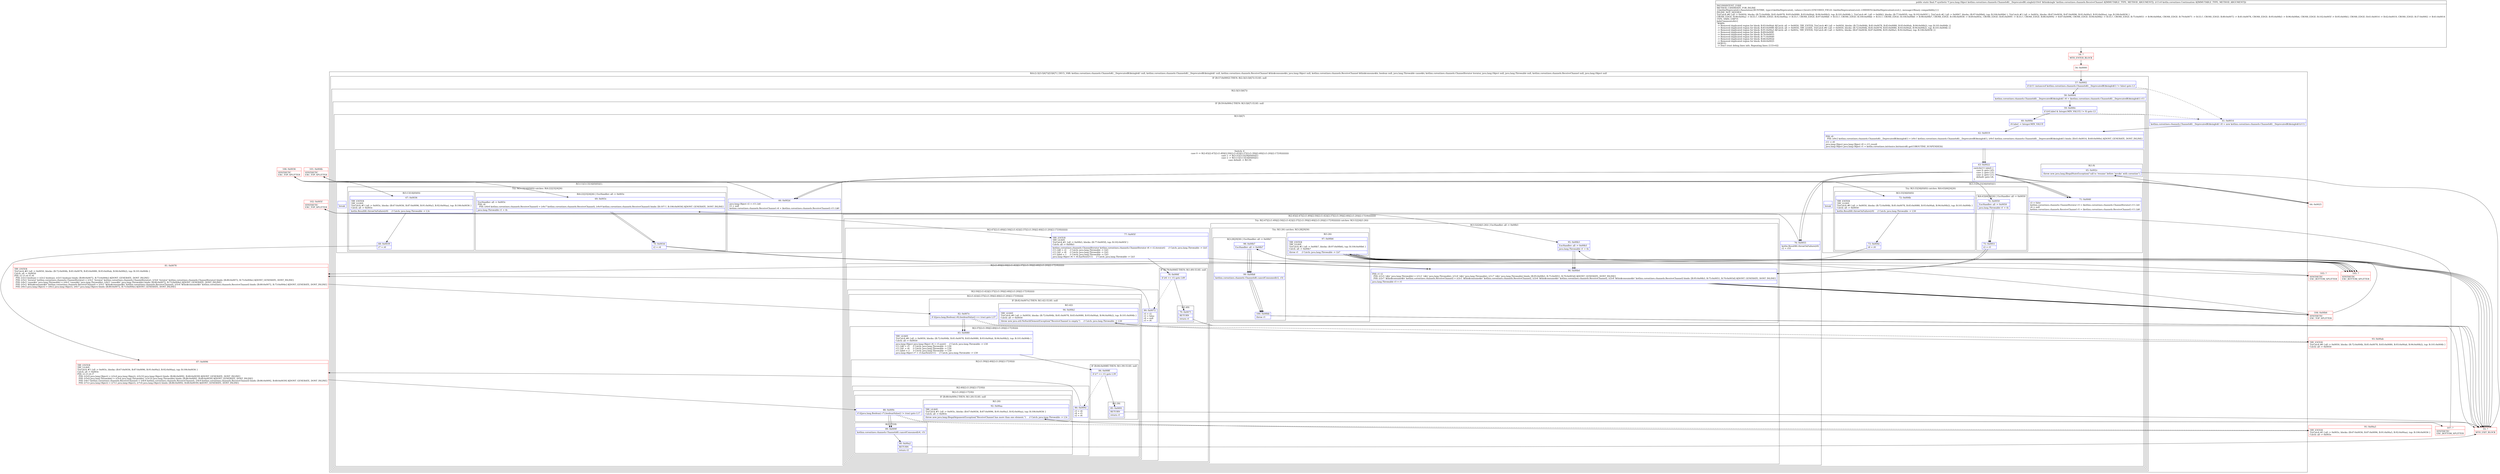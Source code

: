 digraph "CFG forkotlinx.coroutines.channels.ChannelsKt__DeprecatedKt.single(Lkotlinx\/coroutines\/channels\/ReceiveChannel;Lkotlin\/coroutines\/Continuation;)Ljava\/lang\/Object;" {
subgraph cluster_Region_845395028 {
label = "R(4:(2:3|(3:5|6|7))|53|6|7) | DECL_VAR: kotlinx.coroutines.channels.ChannelsKt__DeprecatedKt$single$1 null, kotlinx.coroutines.channels.ChannelsKt__DeprecatedKt$single$1 null, kotlinx.coroutines.channels.ReceiveChannel $this$consume$iv, java.lang.Object null, kotlinx.coroutines.channels.ReceiveChannel $this$consume$iv, boolean null, java.lang.Throwable cause$iv, kotlinx.coroutines.channels.ChannelIterator iterator, java.lang.Object null, java.lang.Throwable null, kotlinx.coroutines.channels.ReceiveChannel null, java.lang.Object null\l";
node [shape=record,color=blue];
subgraph cluster_IfRegion_68167442 {
label = "IF [B:57:0x0002] THEN: R(2:3|(3:5|6|7)) ELSE: null";
node [shape=record,color=blue];
Node_57 [shape=record,label="{57\:\ 0x0002|if ((r11 instanceof kotlinx.coroutines.channels.ChannelsKt__DeprecatedKt$single$1) != false) goto L3\l}"];
subgraph cluster_Region_1105049330 {
label = "R(2:3|(3:5|6|7))";
node [shape=record,color=blue];
Node_58 [shape=record,label="{58\:\ 0x0004|kotlinx.coroutines.channels.ChannelsKt__DeprecatedKt$single$1 r0 = (kotlinx.coroutines.channels.ChannelsKt__DeprecatedKt$single$1) r11\l}"];
subgraph cluster_IfRegion_2013120583 {
label = "IF [B:59:0x000c] THEN: R(3:5|6|7) ELSE: null";
node [shape=record,color=blue];
Node_59 [shape=record,label="{59\:\ 0x000c|if ((r0.label & Integer.MIN_VALUE) != 0) goto L5\l}"];
subgraph cluster_Region_411820275 {
label = "R(3:5|6|7)";
node [shape=record,color=blue];
Node_60 [shape=record,label="{60\:\ 0x000e|r0.label \-= Integer.MIN_VALUE\l}"];
Node_62 [shape=record,label="{62\:\ 0x0019|PHI: r0 \l  PHI: (r0v2 kotlinx.coroutines.channels.ChannelsKt__DeprecatedKt$single$1) = (r0v1 kotlinx.coroutines.channels.ChannelsKt__DeprecatedKt$single$1), (r0v5 kotlinx.coroutines.channels.ChannelsKt__DeprecatedKt$single$1) binds: [B:61:0x0014, B:60:0x000e] A[DONT_GENERATE, DONT_INLINE]\l|r11 = r0\ljava.lang.Object java.lang.Object r0 = r11.result\ljava.lang.Object java.lang.Object r1 = kotlin.coroutines.intrinsics.IntrinsicsKt.getCOROUTINE_SUSPENDED()\l}"];
subgraph cluster_SwitchRegion_1605189111 {
label = "Switch: 4
 case 0 -> R(2:45|(2:47|(2:(1:49)|(2:50|(2:(1:42)|(2:37|(2:(1:39)|(2:40|(2:(1:20)|(2:17|18))))))))))
 case 1 -> R(3:31|(3:33|34|(0)(0))|1)
 case 2 -> R(3:11|(3:13|14|(0)(0))|1)
 case default -> R(1:9)";
node [shape=record,color=blue];
Node_63 [shape=record,label="{63\:\ 0x0022|switch(r11.label) \{\l    case 0: goto L45;\l    case 1: goto L31;\l    case 2: goto L11;\l    default: goto L8;\l\}\l}"];
subgraph cluster_Region_863298822 {
label = "R(2:45|(2:47|(2:(1:49)|(2:50|(2:(1:42)|(2:37|(2:(1:39)|(2:40|(2:(1:20)|(2:17|18))))))))))";
node [shape=record,color=blue];
Node_76 [shape=record,label="{76\:\ 0x0055|kotlin.ResultKt.throwOnFailure(r0)\lr2 = r10\l}"];
subgraph cluster_TryCatchRegion_1314261115 {
label = "Try: R(2:47|(2:(1:49)|(2:50|(2:(1:42)|(2:37|(2:(1:39)|(2:40|(2:(1:20)|(2:17|18))))))))) catches: R(3:52|24|(1:26))";
node [shape=record,color=blue];
subgraph cluster_Region_1883497282 {
label = "R(2:47|(2:(1:49)|(2:50|(2:(1:42)|(2:37|(2:(1:39)|(2:40|(2:(1:20)|(2:17|18)))))))))";
node [shape=record,color=blue];
Node_77 [shape=record,label="{77\:\ 0x005f|TRY_ENTER\lTRY_LEAVE\lTryCatch #1 \{all \-\> 0x00b3, blocks: (B:77:0x005f), top: B:102:0x005f \}\lCatch: all \-\> 0x00b3\l|kotlinx.coroutines.channels.ChannelIterator kotlinx.coroutines.channels.ChannelIterator r6 = r2.iterator()     \/\/ Catch: java.lang.Throwable \-\> Lb3\lr11.L$0 = r2     \/\/ Catch: java.lang.Throwable \-\> Lb3\lr11.L$1 = r6     \/\/ Catch: java.lang.Throwable \-\> Lb3\lr11.label = 1     \/\/ Catch: java.lang.Throwable \-\> Lb3\ljava.lang.Object r6 = r6.hasNext(r11)     \/\/ Catch: java.lang.Throwable \-\> Lb3\l}"];
subgraph cluster_Region_1022710983 {
label = "R(2:(1:49)|(2:50|(2:(1:42)|(2:37|(2:(1:39)|(2:40|(2:(1:20)|(2:17|18))))))))";
node [shape=record,color=blue];
subgraph cluster_IfRegion_11760032 {
label = "IF [B:78:0x006f] THEN: R(1:49) ELSE: null";
node [shape=record,color=blue];
Node_78 [shape=record,label="{78\:\ 0x006f|if (r6 == r1) goto L49\l}"];
subgraph cluster_Region_343668837 {
label = "R(1:49)";
node [shape=record,color=blue];
Node_79 [shape=record,label="{79\:\ 0x0071|RETURN\l|return r1\l}"];
}
}
subgraph cluster_Region_1220026477 {
label = "R(2:50|(2:(1:42)|(2:37|(2:(1:39)|(2:40|(2:(1:20)|(2:17|18)))))))";
node [shape=record,color=blue];
Node_80 [shape=record,label="{80\:\ 0x0072|r5 = r2\lr2 = false\lr4 = null\lr3 = r6\l}"];
subgraph cluster_Region_962125052 {
label = "R(2:(1:42)|(2:37|(2:(1:39)|(2:40|(2:(1:20)|(2:17|18))))))";
node [shape=record,color=blue];
subgraph cluster_IfRegion_545166432 {
label = "IF [B:82:0x007e] THEN: R(1:42) ELSE: null";
node [shape=record,color=blue];
Node_82 [shape=record,label="{82\:\ 0x007e|if (((java.lang.Boolean) r6).booleanValue() == true) goto L37\l}"];
subgraph cluster_Region_1586841028 {
label = "R(1:42)";
node [shape=record,color=blue];
Node_94 [shape=record,label="{94\:\ 0x00b2|TRY_LEAVE\lTryCatch #0 \{all \-\> 0x0050, blocks: (B:72:0x004b, B:81:0x0078, B:83:0x0080, B:93:0x00ab, B:94:0x00b2), top: B:101:0x004b \}\lCatch: all \-\> 0x0050\l|throw new java.util.NoSuchElementException(\"ReceiveChannel is empty.\")     \/\/ Catch: java.lang.Throwable \-\> L50\l}"];
}
}
subgraph cluster_Region_1552261534 {
label = "R(2:37|(2:(1:39)|(2:40|(2:(1:20)|(2:17|18)))))";
node [shape=record,color=blue];
Node_83 [shape=record,label="{83\:\ 0x0080|TRY_LEAVE\lTryCatch #0 \{all \-\> 0x0050, blocks: (B:72:0x004b, B:81:0x0078, B:83:0x0080, B:93:0x00ab, B:94:0x00b2), top: B:101:0x004b \}\lCatch: all \-\> 0x0050\l|java.lang.Object java.lang.Object r6 = r3.next()     \/\/ Catch: java.lang.Throwable \-\> L50\lr11.L$0 = r5     \/\/ Catch: java.lang.Throwable \-\> L50\lr11.L$1 = r6     \/\/ Catch: java.lang.Throwable \-\> L50\lr11.label = 2     \/\/ Catch: java.lang.Throwable \-\> L50\ljava.lang.Object r7 = r3.hasNext(r11)     \/\/ Catch: java.lang.Throwable \-\> L50\l}"];
subgraph cluster_Region_1221620157 {
label = "R(2:(1:39)|(2:40|(2:(1:20)|(2:17|18))))";
node [shape=record,color=blue];
subgraph cluster_IfRegion_1942443654 {
label = "IF [B:84:0x008f] THEN: R(1:39) ELSE: null";
node [shape=record,color=blue];
Node_84 [shape=record,label="{84\:\ 0x008f|if (r7 == r1) goto L39\l}"];
subgraph cluster_Region_1372852653 {
label = "R(1:39)";
node [shape=record,color=blue];
Node_85 [shape=record,label="{85\:\ 0x0091|RETURN\l|return r1\l}"];
}
}
subgraph cluster_Region_957356462 {
label = "R(2:40|(2:(1:20)|(2:17|18)))";
node [shape=record,color=blue];
Node_86 [shape=record,label="{86\:\ 0x0092|r3 = r4\lr4 = r5\lr2 = r6\l}"];
subgraph cluster_Region_932248423 {
label = "R(2:(1:20)|(2:17|18))";
node [shape=record,color=blue];
subgraph cluster_IfRegion_1662624865 {
label = "IF [B:88:0x009c] THEN: R(1:20) ELSE: null";
node [shape=record,color=blue];
Node_88 [shape=record,label="{88\:\ 0x009c|if (((java.lang.Boolean) r7).booleanValue() != true) goto L17\l}"];
subgraph cluster_Region_391538339 {
label = "R(1:20)";
node [shape=record,color=blue];
Node_92 [shape=record,label="{92\:\ 0x00aa|TRY_LEAVE\lTryCatch #3 \{all \-\> 0x003c, blocks: (B:67:0x0036, B:87:0x0096, B:91:0x00a3, B:92:0x00aa), top: B:106:0x0036 \}\lCatch: all \-\> 0x003c\l|throw new java.lang.IllegalArgumentException(\"ReceiveChannel has more than one element.\")     \/\/ Catch: java.lang.Throwable \-\> L3c\l}"];
}
}
subgraph cluster_Region_1556127853 {
label = "R(2:17|18)";
node [shape=record,color=blue];
Node_89 [shape=record,label="{89\:\ 0x009f|kotlinx.coroutines.channels.ChannelsKt.cancelConsumed(r4, r3)\l}"];
Node_90 [shape=record,label="{90\:\ 0x00a2|RETURN\l|return r2\l}"];
}
}
}
}
}
}
}
}
}
subgraph cluster_Region_2038671790 {
label = "R(3:52|24|(1:26)) | ExcHandler: all \-\> 0x00b3\l";
node [shape=record,color=blue];
Node_95 [shape=record,label="{95\:\ 0x00b3|ExcHandler: all \-\> 0x00b3\l|java.lang.Throwable r1 = th\l}"];
Node_96 [shape=record,label="{96\:\ 0x00b4|PHI: r1 r2 \l  PHI: (r1v5 'e$iv' java.lang.Throwable) = (r1v1 'e$iv' java.lang.Throwable), (r1v4 'e$iv' java.lang.Throwable), (r1v7 'e$iv' java.lang.Throwable) binds: [B:95:0x00b3, B:75:0x0051, B:70:0x003d] A[DONT_GENERATE, DONT_INLINE]\l  PHI: (r2v7 '$this$consume$iv' kotlinx.coroutines.channels.ReceiveChannel) = (r2v1 '$this$consume$iv' kotlinx.coroutines.channels.ReceiveChannel), (r2v6 '$this$consume$iv' kotlinx.coroutines.channels.ReceiveChannel), (r2v8 '$this$consume$iv' kotlinx.coroutines.channels.ReceiveChannel) binds: [B:95:0x00b3, B:75:0x0051, B:70:0x003d] A[DONT_GENERATE, DONT_INLINE]\l|java.lang.Throwable r3 = r1\l}"];
subgraph cluster_TryCatchRegion_1824207697 {
label = "Try: R(1:26) catches: R(3:28|29|30)";
node [shape=record,color=blue];
subgraph cluster_Region_1118812171 {
label = "R(1:26)";
node [shape=record,color=blue];
Node_97 [shape=record,label="{97\:\ 0x00b6|TRY_ENTER\lTRY_LEAVE\lTryCatch #2 \{all \-\> 0x00b7, blocks: (B:97:0x00b6), top: B:104:0x00b6 \}\lCatch: all \-\> 0x00b7\l|throw r1     \/\/ Catch: java.lang.Throwable \-\> Lb7\l}"];
}
subgraph cluster_Region_1773978862 {
label = "R(3:28|29|30) | ExcHandler: all \-\> 0x00b7\l";
node [shape=record,color=blue];
Node_98 [shape=record,label="{98\:\ 0x00b7|ExcHandler: all \-\> 0x00b7\l}"];
Node_99 [shape=record,label="{99\:\ 0x00b8|kotlinx.coroutines.channels.ChannelsKt.cancelConsumed(r2, r3)\l}"];
Node_100 [shape=record,label="{100\:\ 0x00bb|throw r1\l}"];
}
}
}
}
}
subgraph cluster_Region_458116741 {
label = "R(3:31|(3:33|34|(0)(0))|1)";
node [shape=record,color=blue];
Node_71 [shape=record,label="{71\:\ 0x0040|r2 = false\lkotlinx.coroutines.channels.ChannelIterator r3 = (kotlinx.coroutines.channels.ChannelIterator) r11.L$1\lr4 = null\lkotlinx.coroutines.channels.ReceiveChannel r5 = (kotlinx.coroutines.channels.ReceiveChannel) r11.L$0\l}"];
subgraph cluster_TryCatchRegion_1718140291 {
label = "Try: R(3:33|34|(0)(0)) catches: R(4:43|44|24|26)";
node [shape=record,color=blue];
subgraph cluster_Region_1520942987 {
label = "R(3:33|34|(0)(0))";
node [shape=record,color=blue];
Node_72 [shape=record,label="{72\:\ 0x004b|TRY_ENTER\lTRY_LEAVE\lTryCatch #0 \{all \-\> 0x0050, blocks: (B:72:0x004b, B:81:0x0078, B:83:0x0080, B:93:0x00ab, B:94:0x00b2), top: B:101:0x004b \}\lCatch: all \-\> 0x0050\l|kotlin.ResultKt.throwOnFailure(r0)     \/\/ Catch: java.lang.Throwable \-\> L50\l}"];
Node_73 [shape=record,label="{73\:\ 0x004e|r6 = r0\l}"];
subgraph cluster_IfRegion_1064483563 {
label = "IF [B:82:0x007e] THEN: R(0) ELSE: R(0)";
node [shape=record,color=blue];
Node_82 [shape=record,label="{82\:\ 0x007e|if (((java.lang.Boolean) r6).booleanValue() == true) goto L37\l}"];
subgraph cluster_Region_174471151 {
label = "R(0)";
node [shape=record,color=blue];
}
subgraph cluster_Region_901163336 {
label = "R(0)";
node [shape=record,color=blue];
}
}
}
subgraph cluster_Region_1248941126 {
label = "R(4:43|44|24|26) | ExcHandler: all \-\> 0x0050\l";
node [shape=record,color=blue];
Node_74 [shape=record,label="{74\:\ 0x0050|ExcHandler: all \-\> 0x0050\l|java.lang.Throwable r1 = th\l}"];
Node_75 [shape=record,label="{75\:\ 0x0051|r2 = r5\l}"];
Node_96 [shape=record,label="{96\:\ 0x00b4|PHI: r1 r2 \l  PHI: (r1v5 'e$iv' java.lang.Throwable) = (r1v1 'e$iv' java.lang.Throwable), (r1v4 'e$iv' java.lang.Throwable), (r1v7 'e$iv' java.lang.Throwable) binds: [B:95:0x00b3, B:75:0x0051, B:70:0x003d] A[DONT_GENERATE, DONT_INLINE]\l  PHI: (r2v7 '$this$consume$iv' kotlinx.coroutines.channels.ReceiveChannel) = (r2v1 '$this$consume$iv' kotlinx.coroutines.channels.ReceiveChannel), (r2v6 '$this$consume$iv' kotlinx.coroutines.channels.ReceiveChannel), (r2v8 '$this$consume$iv' kotlinx.coroutines.channels.ReceiveChannel) binds: [B:95:0x00b3, B:75:0x0051, B:70:0x003d] A[DONT_GENERATE, DONT_INLINE]\l|java.lang.Throwable r3 = r1\l}"];
Node_97 [shape=record,label="{97\:\ 0x00b6|TRY_ENTER\lTRY_LEAVE\lTryCatch #2 \{all \-\> 0x00b7, blocks: (B:97:0x00b6), top: B:104:0x00b6 \}\lCatch: all \-\> 0x00b7\l|throw r1     \/\/ Catch: java.lang.Throwable \-\> Lb7\l}"];
}
}
Node_InsnContainer_370249432 [shape=record,label="{|break\l}"];
}
subgraph cluster_Region_758815390 {
label = "R(3:11|(3:13|14|(0)(0))|1)";
node [shape=record,color=blue];
Node_66 [shape=record,label="{66\:\ 0x002d|java.lang.Object r2 = r11.L$1\lr3 = null\lkotlinx.coroutines.channels.ReceiveChannel r4 = (kotlinx.coroutines.channels.ReceiveChannel) r11.L$0\l}"];
subgraph cluster_TryCatchRegion_1017039635 {
label = "Try: R(3:13|14|(0)(0)) catches: R(4:22|23|24|26)";
node [shape=record,color=blue];
subgraph cluster_Region_590356523 {
label = "R(3:13|14|(0)(0))";
node [shape=record,color=blue];
Node_67 [shape=record,label="{67\:\ 0x0036|TRY_ENTER\lTRY_LEAVE\lTryCatch #3 \{all \-\> 0x003c, blocks: (B:67:0x0036, B:87:0x0096, B:91:0x00a3, B:92:0x00aa), top: B:106:0x0036 \}\lCatch: all \-\> 0x003c\l|kotlin.ResultKt.throwOnFailure(r0)     \/\/ Catch: java.lang.Throwable \-\> L3c\l}"];
Node_68 [shape=record,label="{68\:\ 0x0039|r7 = r0\l}"];
subgraph cluster_IfRegion_133978656 {
label = "IF [B:88:0x009c] THEN: R(0) ELSE: R(0)";
node [shape=record,color=blue];
Node_88 [shape=record,label="{88\:\ 0x009c|if (((java.lang.Boolean) r7).booleanValue() != true) goto L17\l}"];
subgraph cluster_Region_125853566 {
label = "R(0)";
node [shape=record,color=blue];
}
subgraph cluster_Region_494761496 {
label = "R(0)";
node [shape=record,color=blue];
}
}
}
subgraph cluster_Region_25306557 {
label = "R(4:22|23|24|26) | ExcHandler: all \-\> 0x003c\l";
node [shape=record,color=blue];
Node_69 [shape=record,label="{69\:\ 0x003c|ExcHandler: all \-\> 0x003c\lPHI: r4 \l  PHI: (r4v6 kotlinx.coroutines.channels.ReceiveChannel) = (r4v7 kotlinx.coroutines.channels.ReceiveChannel), (r4v9 kotlinx.coroutines.channels.ReceiveChannel) binds: [B:107:?, B:106:0x0036] A[DONT_GENERATE, DONT_INLINE]\l|java.lang.Throwable r1 = th\l}"];
Node_70 [shape=record,label="{70\:\ 0x003d|r2 = r4\l}"];
Node_96 [shape=record,label="{96\:\ 0x00b4|PHI: r1 r2 \l  PHI: (r1v5 'e$iv' java.lang.Throwable) = (r1v1 'e$iv' java.lang.Throwable), (r1v4 'e$iv' java.lang.Throwable), (r1v7 'e$iv' java.lang.Throwable) binds: [B:95:0x00b3, B:75:0x0051, B:70:0x003d] A[DONT_GENERATE, DONT_INLINE]\l  PHI: (r2v7 '$this$consume$iv' kotlinx.coroutines.channels.ReceiveChannel) = (r2v1 '$this$consume$iv' kotlinx.coroutines.channels.ReceiveChannel), (r2v6 '$this$consume$iv' kotlinx.coroutines.channels.ReceiveChannel), (r2v8 '$this$consume$iv' kotlinx.coroutines.channels.ReceiveChannel) binds: [B:95:0x00b3, B:75:0x0051, B:70:0x003d] A[DONT_GENERATE, DONT_INLINE]\l|java.lang.Throwable r3 = r1\l}"];
Node_97 [shape=record,label="{97\:\ 0x00b6|TRY_ENTER\lTRY_LEAVE\lTryCatch #2 \{all \-\> 0x00b7, blocks: (B:97:0x00b6), top: B:104:0x00b6 \}\lCatch: all \-\> 0x00b7\l|throw r1     \/\/ Catch: java.lang.Throwable \-\> Lb7\l}"];
}
}
Node_InsnContainer_1467085047 [shape=record,label="{|break\l}"];
}
subgraph cluster_Region_842632547 {
label = "R(1:9)";
node [shape=record,color=blue];
Node_65 [shape=record,label="{65\:\ 0x002c|throw new java.lang.IllegalStateException(\"call to 'resume' before 'invoke' with coroutine\")\l}"];
}
}
}
}
}
}
Node_61 [shape=record,label="{61\:\ 0x0014|kotlinx.coroutines.channels.ChannelsKt__DeprecatedKt$single$1 r0 = new kotlinx.coroutines.channels.ChannelsKt__DeprecatedKt$single$1(r11)\l}"];
Node_62 [shape=record,label="{62\:\ 0x0019|PHI: r0 \l  PHI: (r0v2 kotlinx.coroutines.channels.ChannelsKt__DeprecatedKt$single$1) = (r0v1 kotlinx.coroutines.channels.ChannelsKt__DeprecatedKt$single$1), (r0v5 kotlinx.coroutines.channels.ChannelsKt__DeprecatedKt$single$1) binds: [B:61:0x0014, B:60:0x000e] A[DONT_GENERATE, DONT_INLINE]\l|r11 = r0\ljava.lang.Object java.lang.Object r0 = r11.result\ljava.lang.Object java.lang.Object r1 = kotlin.coroutines.intrinsics.IntrinsicsKt.getCOROUTINE_SUSPENDED()\l}"];
subgraph cluster_SwitchRegion_1108092296 {
label = "Switch: 0";
node [shape=record,color=blue];
Node_63 [shape=record,label="{63\:\ 0x0022|switch(r11.label) \{\l    case 0: goto L45;\l    case 1: goto L31;\l    case 2: goto L11;\l    default: goto L8;\l\}\l}"];
}
}
subgraph cluster_Region_25306557 {
label = "R(4:22|23|24|26) | ExcHandler: all \-\> 0x003c\l";
node [shape=record,color=blue];
Node_69 [shape=record,label="{69\:\ 0x003c|ExcHandler: all \-\> 0x003c\lPHI: r4 \l  PHI: (r4v6 kotlinx.coroutines.channels.ReceiveChannel) = (r4v7 kotlinx.coroutines.channels.ReceiveChannel), (r4v9 kotlinx.coroutines.channels.ReceiveChannel) binds: [B:107:?, B:106:0x0036] A[DONT_GENERATE, DONT_INLINE]\l|java.lang.Throwable r1 = th\l}"];
Node_70 [shape=record,label="{70\:\ 0x003d|r2 = r4\l}"];
Node_96 [shape=record,label="{96\:\ 0x00b4|PHI: r1 r2 \l  PHI: (r1v5 'e$iv' java.lang.Throwable) = (r1v1 'e$iv' java.lang.Throwable), (r1v4 'e$iv' java.lang.Throwable), (r1v7 'e$iv' java.lang.Throwable) binds: [B:95:0x00b3, B:75:0x0051, B:70:0x003d] A[DONT_GENERATE, DONT_INLINE]\l  PHI: (r2v7 '$this$consume$iv' kotlinx.coroutines.channels.ReceiveChannel) = (r2v1 '$this$consume$iv' kotlinx.coroutines.channels.ReceiveChannel), (r2v6 '$this$consume$iv' kotlinx.coroutines.channels.ReceiveChannel), (r2v8 '$this$consume$iv' kotlinx.coroutines.channels.ReceiveChannel) binds: [B:95:0x00b3, B:75:0x0051, B:70:0x003d] A[DONT_GENERATE, DONT_INLINE]\l|java.lang.Throwable r3 = r1\l}"];
Node_97 [shape=record,label="{97\:\ 0x00b6|TRY_ENTER\lTRY_LEAVE\lTryCatch #2 \{all \-\> 0x00b7, blocks: (B:97:0x00b6), top: B:104:0x00b6 \}\lCatch: all \-\> 0x00b7\l|throw r1     \/\/ Catch: java.lang.Throwable \-\> Lb7\l}"];
}
subgraph cluster_Region_1248941126 {
label = "R(4:43|44|24|26) | ExcHandler: all \-\> 0x0050\l";
node [shape=record,color=blue];
Node_74 [shape=record,label="{74\:\ 0x0050|ExcHandler: all \-\> 0x0050\l|java.lang.Throwable r1 = th\l}"];
Node_75 [shape=record,label="{75\:\ 0x0051|r2 = r5\l}"];
Node_96 [shape=record,label="{96\:\ 0x00b4|PHI: r1 r2 \l  PHI: (r1v5 'e$iv' java.lang.Throwable) = (r1v1 'e$iv' java.lang.Throwable), (r1v4 'e$iv' java.lang.Throwable), (r1v7 'e$iv' java.lang.Throwable) binds: [B:95:0x00b3, B:75:0x0051, B:70:0x003d] A[DONT_GENERATE, DONT_INLINE]\l  PHI: (r2v7 '$this$consume$iv' kotlinx.coroutines.channels.ReceiveChannel) = (r2v1 '$this$consume$iv' kotlinx.coroutines.channels.ReceiveChannel), (r2v6 '$this$consume$iv' kotlinx.coroutines.channels.ReceiveChannel), (r2v8 '$this$consume$iv' kotlinx.coroutines.channels.ReceiveChannel) binds: [B:95:0x00b3, B:75:0x0051, B:70:0x003d] A[DONT_GENERATE, DONT_INLINE]\l|java.lang.Throwable r3 = r1\l}"];
Node_97 [shape=record,label="{97\:\ 0x00b6|TRY_ENTER\lTRY_LEAVE\lTryCatch #2 \{all \-\> 0x00b7, blocks: (B:97:0x00b6), top: B:104:0x00b6 \}\lCatch: all \-\> 0x00b7\l|throw r1     \/\/ Catch: java.lang.Throwable \-\> Lb7\l}"];
}
subgraph cluster_Region_2038671790 {
label = "R(3:52|24|(1:26)) | ExcHandler: all \-\> 0x00b3\l";
node [shape=record,color=blue];
Node_95 [shape=record,label="{95\:\ 0x00b3|ExcHandler: all \-\> 0x00b3\l|java.lang.Throwable r1 = th\l}"];
Node_96 [shape=record,label="{96\:\ 0x00b4|PHI: r1 r2 \l  PHI: (r1v5 'e$iv' java.lang.Throwable) = (r1v1 'e$iv' java.lang.Throwable), (r1v4 'e$iv' java.lang.Throwable), (r1v7 'e$iv' java.lang.Throwable) binds: [B:95:0x00b3, B:75:0x0051, B:70:0x003d] A[DONT_GENERATE, DONT_INLINE]\l  PHI: (r2v7 '$this$consume$iv' kotlinx.coroutines.channels.ReceiveChannel) = (r2v1 '$this$consume$iv' kotlinx.coroutines.channels.ReceiveChannel), (r2v6 '$this$consume$iv' kotlinx.coroutines.channels.ReceiveChannel), (r2v8 '$this$consume$iv' kotlinx.coroutines.channels.ReceiveChannel) binds: [B:95:0x00b3, B:75:0x0051, B:70:0x003d] A[DONT_GENERATE, DONT_INLINE]\l|java.lang.Throwable r3 = r1\l}"];
subgraph cluster_TryCatchRegion_1824207697 {
label = "Try: R(1:26) catches: R(3:28|29|30)";
node [shape=record,color=blue];
subgraph cluster_Region_1118812171 {
label = "R(1:26)";
node [shape=record,color=blue];
Node_97 [shape=record,label="{97\:\ 0x00b6|TRY_ENTER\lTRY_LEAVE\lTryCatch #2 \{all \-\> 0x00b7, blocks: (B:97:0x00b6), top: B:104:0x00b6 \}\lCatch: all \-\> 0x00b7\l|throw r1     \/\/ Catch: java.lang.Throwable \-\> Lb7\l}"];
}
subgraph cluster_Region_1773978862 {
label = "R(3:28|29|30) | ExcHandler: all \-\> 0x00b7\l";
node [shape=record,color=blue];
Node_98 [shape=record,label="{98\:\ 0x00b7|ExcHandler: all \-\> 0x00b7\l}"];
Node_99 [shape=record,label="{99\:\ 0x00b8|kotlinx.coroutines.channels.ChannelsKt.cancelConsumed(r2, r3)\l}"];
Node_100 [shape=record,label="{100\:\ 0x00bb|throw r1\l}"];
}
}
}
subgraph cluster_Region_1773978862 {
label = "R(3:28|29|30) | ExcHandler: all \-\> 0x00b7\l";
node [shape=record,color=blue];
Node_98 [shape=record,label="{98\:\ 0x00b7|ExcHandler: all \-\> 0x00b7\l}"];
Node_99 [shape=record,label="{99\:\ 0x00b8|kotlinx.coroutines.channels.ChannelsKt.cancelConsumed(r2, r3)\l}"];
Node_100 [shape=record,label="{100\:\ 0x00bb|throw r1\l}"];
}
Node_54 [shape=record,color=red,label="{54\:\ ?|MTH_ENTER_BLOCK\l}"];
Node_56 [shape=record,color=red,label="{56\:\ 0x0000}"];
Node_64 [shape=record,color=red,label="{64\:\ 0x0025}"];
Node_55 [shape=record,color=red,label="{55\:\ ?|MTH_EXIT_BLOCK\l}"];
Node_106 [shape=record,color=red,label="{106\:\ 0x0036|SYNTHETIC\lEXC_TOP_SPLITTER\l}"];
Node_87 [shape=record,color=red,label="{87\:\ 0x0096|TRY_ENTER\lTRY_LEAVE\lTryCatch #3 \{all \-\> 0x003c, blocks: (B:67:0x0036, B:87:0x0096, B:91:0x00a3, B:92:0x00aa), top: B:106:0x0036 \}\lCatch: all \-\> 0x003c\lPHI: r2 r3 r4 r7 \l  PHI: (r2v9 java.lang.Object) = (r2v4 java.lang.Object), (r2v10 java.lang.Object) binds: [B:86:0x0092, B:68:0x0039] A[DONT_GENERATE, DONT_INLINE]\l  PHI: (r3v9 java.lang.Throwable) = (r3v4 java.lang.Throwable), (r3v10 java.lang.Throwable) binds: [B:86:0x0092, B:68:0x0039] A[DONT_GENERATE, DONT_INLINE]\l  PHI: (r4v7 kotlinx.coroutines.channels.ReceiveChannel) = (r4v4 kotlinx.coroutines.channels.ReceiveChannel), (r4v9 kotlinx.coroutines.channels.ReceiveChannel) binds: [B:86:0x0092, B:68:0x0039] A[DONT_GENERATE, DONT_INLINE]\l  PHI: (r7v2 java.lang.Object) = (r7v1 java.lang.Object), (r7v4 java.lang.Object) binds: [B:86:0x0092, B:68:0x0039] A[DONT_GENERATE, DONT_INLINE]\l}"];
Node_91 [shape=record,color=red,label="{91\:\ 0x00a3|TRY_ENTER\lTryCatch #3 \{all \-\> 0x003c, blocks: (B:67:0x0036, B:87:0x0096, B:91:0x00a3, B:92:0x00aa), top: B:106:0x0036 \}\lCatch: all \-\> 0x003c\l}"];
Node_107 [shape=record,color=red,label="{107\:\ ?|SYNTHETIC\lEXC_BOTTOM_SPLITTER\l}"];
Node_104 [shape=record,color=red,label="{104\:\ 0x00b6|SYNTHETIC\lEXC_TOP_SPLITTER\l}"];
Node_105 [shape=record,color=red,label="{105\:\ ?|SYNTHETIC\lEXC_BOTTOM_SPLITTER\l}"];
Node_101 [shape=record,color=red,label="{101\:\ 0x004b|SYNTHETIC\lEXC_TOP_SPLITTER\l}"];
Node_81 [shape=record,color=red,label="{81\:\ 0x0078|TRY_ENTER\lTryCatch #0 \{all \-\> 0x0050, blocks: (B:72:0x004b, B:81:0x0078, B:83:0x0080, B:93:0x00ab, B:94:0x00b2), top: B:101:0x004b \}\lCatch: all \-\> 0x0050\lPHI: r2 r3 r4 r5 r6 \l  PHI: (r2v3 boolean) = (r2v2 boolean), (r2v5 boolean) binds: [B:80:0x0072, B:73:0x004e] A[DONT_GENERATE, DONT_INLINE]\l  PHI: (r3v2 'iterator' kotlinx.coroutines.channels.ChannelIterator) = (r3v1 'iterator' kotlinx.coroutines.channels.ChannelIterator), (r3v6 'iterator' kotlinx.coroutines.channels.ChannelIterator) binds: [B:80:0x0072, B:73:0x004e] A[DONT_GENERATE, DONT_INLINE]\l  PHI: (r4v3 'cause$iv' java.lang.Throwable) = (r4v2 'cause$iv' java.lang.Throwable), (r4v5 'cause$iv' java.lang.Throwable) binds: [B:80:0x0072, B:73:0x004e] A[DONT_GENERATE, DONT_INLINE]\l  PHI: (r5v2 '$this$consume$iv' kotlinx.coroutines.channels.ReceiveChannel) = (r5v1 '$this$consume$iv' kotlinx.coroutines.channels.ReceiveChannel), (r5v4 '$this$consume$iv' kotlinx.coroutines.channels.ReceiveChannel) binds: [B:80:0x0072, B:73:0x004e] A[DONT_GENERATE, DONT_INLINE]\l  PHI: (r6v3 java.lang.Object) = (r6v2 java.lang.Object), (r6v7 java.lang.Object) binds: [B:80:0x0072, B:73:0x004e] A[DONT_GENERATE, DONT_INLINE]\l}"];
Node_93 [shape=record,color=red,label="{93\:\ 0x00ab|TRY_ENTER\lTryCatch #0 \{all \-\> 0x0050, blocks: (B:72:0x004b, B:81:0x0078, B:83:0x0080, B:93:0x00ab, B:94:0x00b2), top: B:101:0x004b \}\lCatch: all \-\> 0x0050\l}"];
Node_102 [shape=record,color=red,label="{102\:\ 0x005f|SYNTHETIC\lEXC_TOP_SPLITTER\l}"];
Node_103 [shape=record,color=red,label="{103\:\ ?|SYNTHETIC\lEXC_BOTTOM_SPLITTER\l}"];
MethodNode[shape=record,label="{public static final \/* synthetic *\/ java.lang.Object kotlinx.coroutines.channels.ChannelsKt__DeprecatedKt.single((r10v0 '$this$single' kotlinx.coroutines.channels.ReceiveChannel A[IMMUTABLE_TYPE, METHOD_ARGUMENT]), (r11v0 kotlin.coroutines.Continuation A[IMMUTABLE_TYPE, METHOD_ARGUMENT]))  | INCONSISTENT_CODE\lMETHOD_CANDIDATE_FOR_INLINE\l\{Lkotlin\/Deprecated;=Annotation\{RUNTIME, type=Lkotlin\/Deprecated;, values=\{level=\{ENCODED_FIELD: Lkotlin\/DeprecationLevel;\-\>HIDDEN:Lkotlin\/DeprecationLevel;\}, message=Binary compatibility\}\}\}\lINLINE_NOT_NEEDED\lTryCatch #0 \{all \-\> 0x0050, blocks: (B:72:0x004b, B:81:0x0078, B:83:0x0080, B:93:0x00ab, B:94:0x00b2), top: B:101:0x004b \}, TryCatch #1 \{all \-\> 0x00b3, blocks: (B:77:0x005f), top: B:102:0x005f \}, TryCatch #2 \{all \-\> 0x00b7, blocks: (B:97:0x00b6), top: B:104:0x00b6 \}, TryCatch #3 \{all \-\> 0x003c, blocks: (B:67:0x0036, B:87:0x0096, B:91:0x00a3, B:92:0x00aa), top: B:106:0x0036 \}\lCROSS_EDGE: B:90:0x00a2 \-\> B:55:?, CROSS_EDGE: B:92:0x00aa \-\> B:55:?, CROSS_EDGE: B:97:0x00b6 \-\> B:55:?, CROSS_EDGE: B:100:0x00bb \-\> B:55:?, CROSS_EDGE: B:104:0x00b6 \-\> B:98:0x00b7, CROSS_EDGE: B:106:0x0036 \-\> B:69:0x003c, CROSS_EDGE: B:85:0x0091 \-\> B:55:?, CROSS_EDGE: B:86:0x0092 \-\> B:87:0x0096, CROSS_EDGE: B:94:0x00b2 \-\> B:55:?, CROSS_EDGE: B:75:0x0051 \-\> B:96:0x00b4, CROSS_EDGE: B:79:0x0071 \-\> B:55:?, CROSS_EDGE: B:80:0x0072 \-\> B:81:0x0078, CROSS_EDGE: B:95:0x00b3 \-\> B:96:0x00b4, CROSS_EDGE: B:102:0x005f \-\> B:95:0x00b3, CROSS_EDGE: B:61:0x0014 \-\> B:62:0x0019, CROSS_EDGE: B:57:0x0002 \-\> B:61:0x0014\lTYPE_VARS: EMPTY\lJadxCommentsAttr\{\l WARN: \l \-\> Removed duplicated region for block: B:93:0x00ab A[Catch: all \-\> 0x0050, TRY_ENTER, TryCatch #0 \{all \-\> 0x0050, blocks: (B:72:0x004b, B:81:0x0078, B:83:0x0080, B:93:0x00ab, B:94:0x00b2), top: B:101:0x004b \}]\l \-\> Removed duplicated region for block: B:83:0x0080 A[Catch: all \-\> 0x0050, TRY_LEAVE, TryCatch #0 \{all \-\> 0x0050, blocks: (B:72:0x004b, B:81:0x0078, B:83:0x0080, B:93:0x00ab, B:94:0x00b2), top: B:101:0x004b \}]\l \-\> Removed duplicated region for block: B:91:0x00a3 A[Catch: all \-\> 0x003c, TRY_ENTER, TryCatch #3 \{all \-\> 0x003c, blocks: (B:67:0x0036, B:87:0x0096, B:91:0x00a3, B:92:0x00aa), top: B:106:0x0036 \}]\l \-\> Removed duplicated region for block: B:89:0x009f \l \-\> Removed duplicated region for block: B:76:0x0055 \l \-\> Removed duplicated region for block: B:71:0x0040 \l \-\> Removed duplicated region for block: B:66:0x002d \l \-\> Removed duplicated region for block: B:64:0x0025 \l DEBUG: \l \-\> Don't trust debug lines info. Repeating lines: [133=6]\}\l}"];
MethodNode -> Node_54;Node_57 -> Node_58;
Node_57 -> Node_61[style=dashed];
Node_58 -> Node_59;
Node_59 -> Node_60;
Node_59 -> Node_61[style=dashed];
Node_60 -> Node_62;
Node_62 -> Node_63;
Node_63 -> Node_64;
Node_63 -> Node_66;
Node_63 -> Node_71;
Node_63 -> Node_76;
Node_76 -> Node_102;
Node_77 -> Node_78;
Node_77 -> Node_103;
Node_78 -> Node_79;
Node_78 -> Node_80[style=dashed];
Node_79 -> Node_55;
Node_80 -> Node_81;
Node_82 -> Node_83;
Node_82 -> Node_93[style=dashed];
Node_94 -> Node_55;
Node_83 -> Node_84;
Node_84 -> Node_85;
Node_84 -> Node_86[style=dashed];
Node_85 -> Node_55;
Node_86 -> Node_87;
Node_88 -> Node_89;
Node_88 -> Node_91[style=dashed];
Node_92 -> Node_55;
Node_92 -> Node_107;
Node_89 -> Node_90;
Node_90 -> Node_55;
Node_95 -> Node_96;
Node_96 -> Node_104;
Node_97 -> Node_55;
Node_97 -> Node_105;
Node_98 -> Node_99;
Node_99 -> Node_100;
Node_100 -> Node_55;
Node_71 -> Node_101;
Node_72 -> Node_73;
Node_73 -> Node_81;
Node_82 -> Node_83;
Node_82 -> Node_93[style=dashed];
Node_74 -> Node_75;
Node_75 -> Node_96;
Node_96 -> Node_104;
Node_97 -> Node_55;
Node_97 -> Node_105;
Node_66 -> Node_106;
Node_67 -> Node_68;
Node_68 -> Node_87;
Node_88 -> Node_89;
Node_88 -> Node_91[style=dashed];
Node_69 -> Node_70;
Node_70 -> Node_96;
Node_96 -> Node_104;
Node_97 -> Node_55;
Node_97 -> Node_105;
Node_65 -> Node_55;
Node_61 -> Node_62;
Node_62 -> Node_63;
Node_63 -> Node_64;
Node_63 -> Node_66;
Node_63 -> Node_71;
Node_63 -> Node_76;
Node_69 -> Node_70;
Node_70 -> Node_96;
Node_96 -> Node_104;
Node_97 -> Node_55;
Node_97 -> Node_105;
Node_74 -> Node_75;
Node_75 -> Node_96;
Node_96 -> Node_104;
Node_97 -> Node_55;
Node_97 -> Node_105;
Node_95 -> Node_96;
Node_96 -> Node_104;
Node_97 -> Node_55;
Node_97 -> Node_105;
Node_98 -> Node_99;
Node_99 -> Node_100;
Node_100 -> Node_55;
Node_98 -> Node_99;
Node_99 -> Node_100;
Node_100 -> Node_55;
Node_54 -> Node_56;
Node_56 -> Node_57;
Node_64 -> Node_65;
Node_106 -> Node_67;
Node_106 -> Node_69;
Node_87 -> Node_88;
Node_91 -> Node_92;
Node_107 -> Node_69;
Node_104 -> Node_97;
Node_104 -> Node_98;
Node_105 -> Node_98;
Node_101 -> Node_72;
Node_101 -> Node_74;
Node_81 -> Node_82;
Node_93 -> Node_94;
Node_102 -> Node_77;
Node_102 -> Node_95;
Node_103 -> Node_95;
}

